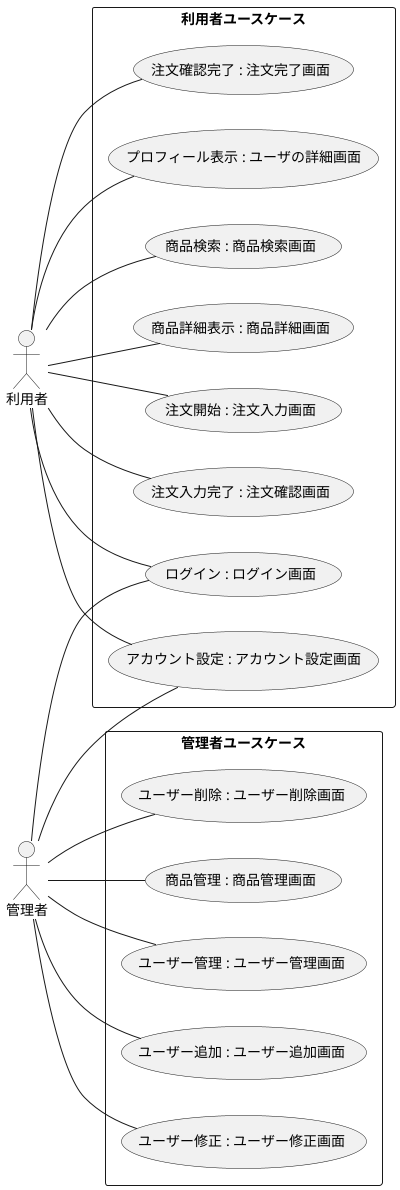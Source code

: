 
@startuml EC_UseCases

left to right direction

actor "利用者" as user
actor "管理者" as admin

rectangle "利用者ユースケース" {
  user -- (ログイン : ログイン画面)
  user -- (商品検索 : 商品検索画面)
  user -- (商品詳細表示 : 商品詳細画面)
  user -- (注文開始 : 注文入力画面)
  user -- (注文入力完了 : 注文確認画面)
  user -- (注文確認完了 : 注文完了画面)
  user -- (プロフィール表示 : ユーザの詳細画面)
  user -- (アカウント設定 : アカウント設定画面)
}

rectangle "管理者ユースケース" {
  admin -- (ログイン : ログイン画面)
  admin -- (商品管理 : 商品管理画面)
  admin -- (ユーザー管理 : ユーザー管理画面)
  admin -- (ユーザー追加 : ユーザー追加画面)
  admin -- (ユーザー修正 : ユーザー修正画面)
  admin -- (ユーザー削除 : ユーザー削除画面)
  admin -- (アカウント設定 : アカウント設定画面)
}

@enduml




@startuml EC_User
title ECサイト画面遷移図 - 利用者

state "ログイン画面" as login
state "メニュー画面" as menu
state "商品検索画面" as search
state "商品詳細画面" as details
state "注文入力画面" as order_input
state "注文確認画面" as order_confirm
state "注文完了画面" as order_complete
state "ユーザの詳細画面" as profile
state "アカウント設定画面" as account_settings

[*] --> login
login --> menu : ログイン成功

menu --> search : 商品検索を選択
search --> details : 商品を選択
details --> order_input : 注文を開始
order_input --> order_confirm : 入力完了
order_confirm --> order_complete : 確認完了
order_complete --> menu : 注文完了

menu --> profile : プロフィール表示
profile --> account_settings : アカウント設定を表示
account_settings --> menu : メニュー画面へ戻る

@enduml


@startuml EC_Admin
title ECサイト画面遷移図 - 管理者

state "ログイン画面" as login
state "メニュー画面" as menu
state "商品管理画面" as product_management
state "ユーザー管理画面" as user_management
state "ユーザー追加画面" as user_add
state "ユーザー修正画面" as user_edit
state "ユーザー削除画面" as user_delete
state "アカウント設定画面" as account_settings

[*] --> login
login --> menu : ログイン成功

menu --> product_management : 商品管理を選択
menu --> user_management : ユーザー管理を選択
menu --> account_settings : アカウント設定を選択

user_management --> user_add : ユーザー追加を選択
user_management --> user_edit : ユーザー修正を選択
user_management --> user_delete : ユーザー削除を選択

user_add --> user_management : ユーザー管理へ戻る
user_edit --> user_management : ユーザー管理へ戻る
user_delete --> user_management : ユーザー管理へ戻る

product_management --> menu : メニュー画面へ戻る
user_management --> menu : メニュー画面へ戻る
account_settings --> menu : メニュー画面へ戻る

@enduml


@startuml ER図
entity "User" as user {
  + id : int <<PK>>
  --
  username : varchar
  email : varchar
  password : varchar
  role : enum
}

entity "Product" as product {
  + id : int <<PK>>
  --
  name : varchar
  description : varchar
  price : decimal
}

entity "Order" as order {
  + id : int <<PK>>
  --
  user_id : int <<FK>>
  status : enum
  created_at : datetime
}

entity "OrderDetail" as orderDetail {
  + id : int <<PK>>
  --
  order_id : int <<FK>>
  product_id : int <<FK>>
  quantity : int
}

user ||--o{ order : places
order ||--o{ orderDetail : has
product ||--o{ orderDetail : contains
@enduml
